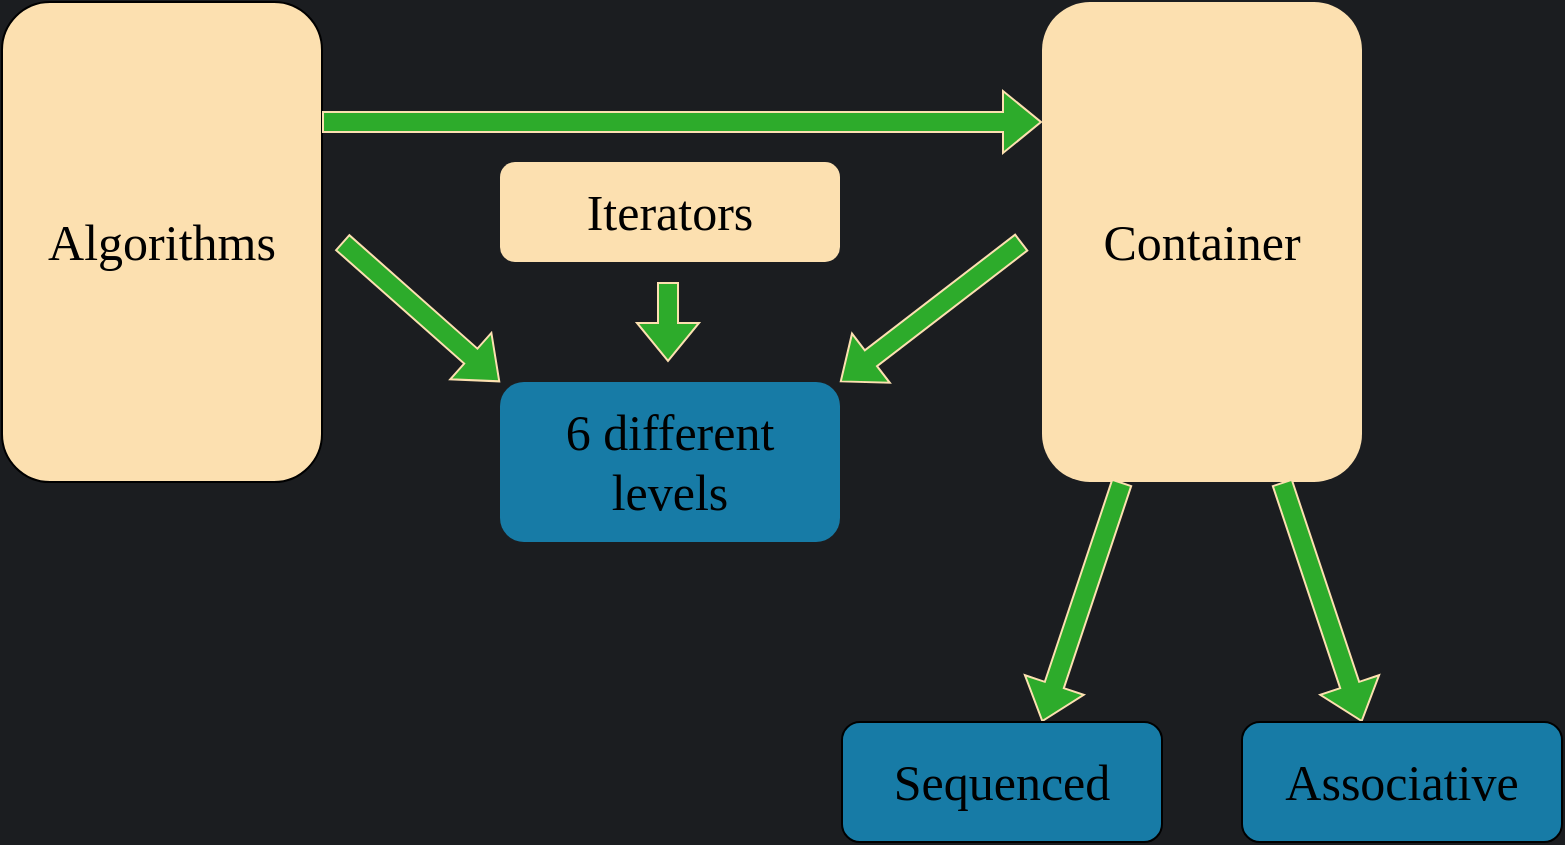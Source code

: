 <mxfile version="17.4.0" type="github">
  <diagram id="qnFRUYKLidkErhUA6jka" name="Page-1">
    <mxGraphModel dx="1440" dy="798" grid="1" gridSize="10" guides="1" tooltips="1" connect="1" arrows="1" fold="1" page="1" pageScale="1" pageWidth="1169" pageHeight="827" background="#1B1D20" math="0" shadow="0">
      <root>
        <mxCell id="0" />
        <mxCell id="1" parent="0" />
        <mxCell id="ciX_IjcqIJmXs5fLBIkF-1" value="Container" style="rounded=1;whiteSpace=wrap;html=1;fontFamily=Verdana;fontSize=25;strokeColor=none;fillColor=#FCE0B0;" parent="1" vertex="1">
          <mxGeometry x="680" y="160" width="160" height="240" as="geometry" />
        </mxCell>
        <mxCell id="ciX_IjcqIJmXs5fLBIkF-2" value="Algorithms" style="rounded=1;whiteSpace=wrap;html=1;fontFamily=Verdana;fontSize=25;fillColor=#FCE0B0;" parent="1" vertex="1">
          <mxGeometry x="160" y="160" width="160" height="240" as="geometry" />
        </mxCell>
        <mxCell id="ciX_IjcqIJmXs5fLBIkF-3" value="" style="shape=flexArrow;endArrow=classic;html=1;rounded=0;exitX=1;exitY=0.25;exitDx=0;exitDy=0;entryX=0;entryY=0.25;entryDx=0;entryDy=0;strokeColor=#FCE0B0;fillColor=#2DAB2B;" parent="1" source="ciX_IjcqIJmXs5fLBIkF-2" target="ciX_IjcqIJmXs5fLBIkF-1" edge="1">
          <mxGeometry width="50" height="50" relative="1" as="geometry">
            <mxPoint x="310" y="275" as="sourcePoint" />
            <mxPoint x="698.98" y="275" as="targetPoint" />
          </mxGeometry>
        </mxCell>
        <mxCell id="ciX_IjcqIJmXs5fLBIkF-5" value="Iterators" style="rounded=1;whiteSpace=wrap;html=1;fontFamily=Verdana;fontSize=25;strokeColor=none;fillColor=#FCE0B0;" parent="1" vertex="1">
          <mxGeometry x="409" y="240" width="170" height="50" as="geometry" />
        </mxCell>
        <mxCell id="ciX_IjcqIJmXs5fLBIkF-7" value="" style="shape=flexArrow;endArrow=classic;html=1;rounded=0;fontFamily=Verdana;fontSize=25;strokeColor=#FCE0B0;fillColor=#2DAB2B;exitX=0.25;exitY=1;exitDx=0;exitDy=0;" parent="1" source="ciX_IjcqIJmXs5fLBIkF-1" edge="1">
          <mxGeometry width="50" height="50" relative="1" as="geometry">
            <mxPoint x="470" y="410" as="sourcePoint" />
            <mxPoint x="680" y="520" as="targetPoint" />
          </mxGeometry>
        </mxCell>
        <mxCell id="ciX_IjcqIJmXs5fLBIkF-8" value="" style="shape=flexArrow;endArrow=classic;html=1;rounded=0;fontFamily=Verdana;fontSize=25;strokeColor=#FCE0B0;fillColor=#2DAB2B;exitX=0.75;exitY=1;exitDx=0;exitDy=0;" parent="1" source="ciX_IjcqIJmXs5fLBIkF-1" edge="1">
          <mxGeometry width="50" height="50" relative="1" as="geometry">
            <mxPoint x="710" y="423.171" as="sourcePoint" />
            <mxPoint x="840" y="520" as="targetPoint" />
          </mxGeometry>
        </mxCell>
        <mxCell id="ciX_IjcqIJmXs5fLBIkF-9" value="Sequenced" style="rounded=1;whiteSpace=wrap;html=1;labelBorderColor=none;fontFamily=Verdana;fontSize=25;fillColor=#177BA6;" parent="1" vertex="1">
          <mxGeometry x="580" y="520" width="160" height="60" as="geometry" />
        </mxCell>
        <mxCell id="ciX_IjcqIJmXs5fLBIkF-11" value="Associative" style="rounded=1;whiteSpace=wrap;html=1;labelBorderColor=none;fontFamily=Verdana;fontSize=25;fillColor=#177BA6;" parent="1" vertex="1">
          <mxGeometry x="780" y="520" width="160" height="60" as="geometry" />
        </mxCell>
        <mxCell id="ciX_IjcqIJmXs5fLBIkF-12" value="" style="shape=flexArrow;endArrow=classic;html=1;rounded=0;fontFamily=Verdana;fontSize=25;strokeColor=#FCE0B0;fillColor=#2DAB2B;exitX=0.25;exitY=1;exitDx=0;exitDy=0;" parent="1" edge="1">
          <mxGeometry width="50" height="50" relative="1" as="geometry">
            <mxPoint x="493" y="300" as="sourcePoint" />
            <mxPoint x="493" y="340" as="targetPoint" />
          </mxGeometry>
        </mxCell>
        <mxCell id="ciX_IjcqIJmXs5fLBIkF-13" value="6 different levels" style="rounded=1;whiteSpace=wrap;html=1;fontFamily=Verdana;fontSize=25;strokeColor=none;fillColor=#177BA6;" parent="1" vertex="1">
          <mxGeometry x="409" y="350" width="170" height="80" as="geometry" />
        </mxCell>
        <mxCell id="2-tQ9rQwfUZNQqvG47G3-1" value="" style="shape=flexArrow;endArrow=classic;html=1;rounded=0;fontFamily=Verdana;fontSize=25;strokeColor=#FCE0B0;fillColor=#2DAB2B;entryX=1;entryY=0;entryDx=0;entryDy=0;" edge="1" parent="1" target="ciX_IjcqIJmXs5fLBIkF-13">
          <mxGeometry width="50" height="50" relative="1" as="geometry">
            <mxPoint x="670" y="280" as="sourcePoint" />
            <mxPoint x="503" y="350" as="targetPoint" />
          </mxGeometry>
        </mxCell>
        <mxCell id="2-tQ9rQwfUZNQqvG47G3-2" value="" style="shape=flexArrow;endArrow=classic;html=1;rounded=0;fontFamily=Verdana;fontSize=25;strokeColor=#FCE0B0;fillColor=#2DAB2B;entryX=0;entryY=0;entryDx=0;entryDy=0;" edge="1" parent="1" target="ciX_IjcqIJmXs5fLBIkF-13">
          <mxGeometry width="50" height="50" relative="1" as="geometry">
            <mxPoint x="330" y="280" as="sourcePoint" />
            <mxPoint x="589" y="360" as="targetPoint" />
          </mxGeometry>
        </mxCell>
      </root>
    </mxGraphModel>
  </diagram>
</mxfile>
